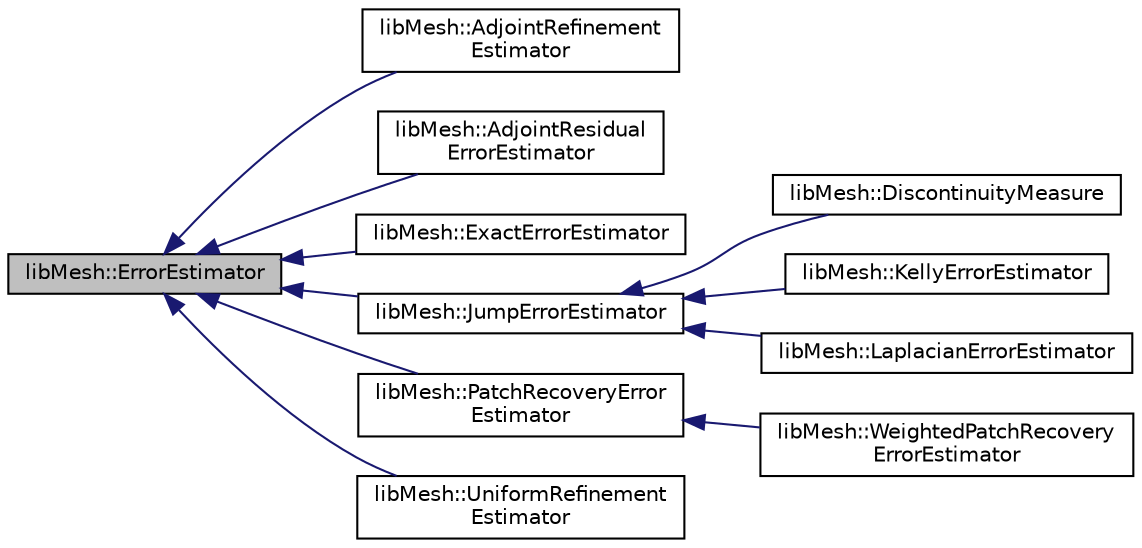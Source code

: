 digraph "libMesh::ErrorEstimator"
{
 // INTERACTIVE_SVG=YES
  edge [fontname="Helvetica",fontsize="10",labelfontname="Helvetica",labelfontsize="10"];
  node [fontname="Helvetica",fontsize="10",shape=record];
  rankdir="LR";
  Node1 [label="libMesh::ErrorEstimator",height=0.2,width=0.4,color="black", fillcolor="grey75", style="filled" fontcolor="black"];
  Node1 -> Node2 [dir="back",color="midnightblue",fontsize="10",style="solid",fontname="Helvetica"];
  Node2 [label="libMesh::AdjointRefinement\lEstimator",height=0.2,width=0.4,color="black", fillcolor="white", style="filled",URL="$classlibMesh_1_1AdjointRefinementEstimator.html",tooltip="This class implements a &quot;brute force&quot; goal-oriented error estimator which computes an estimate of err..."];
  Node1 -> Node3 [dir="back",color="midnightblue",fontsize="10",style="solid",fontname="Helvetica"];
  Node3 [label="libMesh::AdjointResidual\lErrorEstimator",height=0.2,width=0.4,color="black", fillcolor="white", style="filled",URL="$classlibMesh_1_1AdjointResidualErrorEstimator.html",tooltip="This class implements a goal oriented error indicator, by weighting residual-based estimates from the..."];
  Node1 -> Node4 [dir="back",color="midnightblue",fontsize="10",style="solid",fontname="Helvetica"];
  Node4 [label="libMesh::ExactErrorEstimator",height=0.2,width=0.4,color="black", fillcolor="white", style="filled",URL="$classlibMesh_1_1ExactErrorEstimator.html",tooltip="This class implements an &quot;error estimator&quot; based on the difference between the approximate and exact ..."];
  Node1 -> Node5 [dir="back",color="midnightblue",fontsize="10",style="solid",fontname="Helvetica"];
  Node5 [label="libMesh::JumpErrorEstimator",height=0.2,width=0.4,color="black", fillcolor="white", style="filled",URL="$classlibMesh_1_1JumpErrorEstimator.html",tooltip="This abstract base class implements utility functions for error estimators which are based on integra..."];
  Node5 -> Node6 [dir="back",color="midnightblue",fontsize="10",style="solid",fontname="Helvetica"];
  Node6 [label="libMesh::DiscontinuityMeasure",height=0.2,width=0.4,color="black", fillcolor="white", style="filled",URL="$classlibMesh_1_1DiscontinuityMeasure.html",tooltip="This class measures discontinuities between elements for debugging purposes. "];
  Node5 -> Node7 [dir="back",color="midnightblue",fontsize="10",style="solid",fontname="Helvetica"];
  Node7 [label="libMesh::KellyErrorEstimator",height=0.2,width=0.4,color="black", fillcolor="white", style="filled",URL="$classlibMesh_1_1KellyErrorEstimator.html",tooltip="This class implements the Kelly error indicator which is based on the flux jumps between elements..."];
  Node5 -> Node8 [dir="back",color="midnightblue",fontsize="10",style="solid",fontname="Helvetica"];
  Node8 [label="libMesh::LaplacianErrorEstimator",height=0.2,width=0.4,color="black", fillcolor="white", style="filled",URL="$classlibMesh_1_1LaplacianErrorEstimator.html",tooltip="This class is an error indicator based on laplacian jumps between elements. "];
  Node1 -> Node9 [dir="back",color="midnightblue",fontsize="10",style="solid",fontname="Helvetica"];
  Node9 [label="libMesh::PatchRecoveryError\lEstimator",height=0.2,width=0.4,color="black", fillcolor="white", style="filled",URL="$classlibMesh_1_1PatchRecoveryErrorEstimator.html",tooltip="This class implements the Patch Recovery error indicator. "];
  Node9 -> Node10 [dir="back",color="midnightblue",fontsize="10",style="solid",fontname="Helvetica"];
  Node10 [label="libMesh::WeightedPatchRecovery\lErrorEstimator",height=0.2,width=0.4,color="black", fillcolor="white", style="filled",URL="$classlibMesh_1_1WeightedPatchRecoveryErrorEstimator.html",tooltip="This class implements the Patch Recovery error indicator. "];
  Node1 -> Node11 [dir="back",color="midnightblue",fontsize="10",style="solid",fontname="Helvetica"];
  Node11 [label="libMesh::UniformRefinement\lEstimator",height=0.2,width=0.4,color="black", fillcolor="white", style="filled",URL="$classlibMesh_1_1UniformRefinementEstimator.html",tooltip="This class implements a ``brute force&#39;&#39; error estimator which integrates differences between the curr..."];
}
